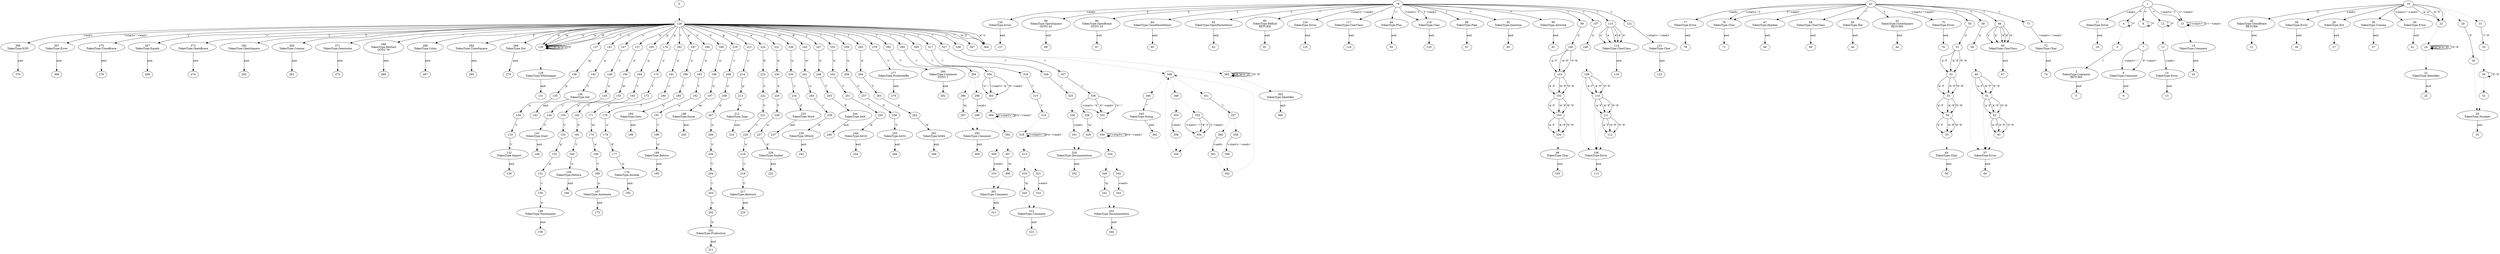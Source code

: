 digraph NFA {
    "369" [label="369\nTokenType.EOD"]
    "367" [label="367\nTokenType.Error"]
    "345" [label="345\nTokenType.String"]
    "324" [label="324\nTokenType.Documentation"]
    "312" [label="312\nTokenType.Comment"]
    "277" [label="277\nTokenType.ProducedBy"]
    "275" [label="275\nTokenType.CloseBrace"]
    "267" [label="267\nTokenType.Equals"]
    "261" [label="261\nTokenType.Int64"]
    "255" [label="255\nTokenType.Int32"]
    "249" [label="249\nTokenType.Int16"]
    "244" [label="244\nTokenType.Int8"]
    "238" [label="238\nTokenType.DWord"]
    "233" [label="233\nTokenType.Word"]
    "217" [label="217\nTokenType.Abstract"]
    "212" [label="212\nTokenType.Type"]
    "201" [label="201\nTokenType.Production"]
    "184" [label="184\nTokenType.Goto"]
    "273" [label="273\nTokenType.OpenBrace"]
    "176" [label="176\nTokenType.Include"]
    "149" [label="149\nTokenType.Namespace"]
    "126" [label="126\nTokenType.Error"]
    "121" [label="121\nTokenType.Char"]
    "106" [label="106\nTokenType.Error"]
    "98" [label="98\nTokenType.Char"]
    "282" [label="282\nTokenType.OpenSquare"]
    "88" [label="88\nTokenType.OpenSquare\nGOTO 42"]
    "280" [label="280\nTokenType.Comma"]
    "86" [label="86\nTokenType.OpenBrace\nGOTO 19"]
    "84" [label="84\nTokenType.CloseParenthesis"]
    "226" [label="226\nTokenType.Sealed"]
    "129" [label="129\nTokenType.Whitespace"]
    "82" [label="82\nTokenType.OpenParenthesis"]
    "80" [label="80\nTokenType.ReEnd\nRETURN"]
    "124" [label="124\nTokenType.Error"]
    "271" [label="271\nTokenType.Semicolon"]
    "77" [label="77\nTokenType.Error"]
    "159" [label="159\nTokenType.Pattern"]
    "65" [label="65\nTokenType.CharClass"]
    "301" [label="301\nTokenType.Comment"]
    "10" [label="10\nTokenType.Error"]
    "57" [label="57\nTokenType.Error"]
    "20" [label="20\nTokenType.CloseBrace\nRETURN"]
    "117" [label="117\nTokenType.CharClass"]
    "167" [label="167\nTokenType.Automata"]
    "70" [label="70\nTokenType.Char"]
    "288" [label="288\nTokenType.ReStart\nGOTO 79"]
    "94" [label="94\nTokenType.Plus"]
    "47" [label="47\nTokenType.Hyphen"]
    "132" [label="132\nTokenType.Import"]
    "38" [label="38\nTokenType.Error"]
    "22" [label="22\nTokenType.Identifier"]
    "119" [label="119\nTokenType.Char"]
    "363" [label="363\nTokenType.Identifier"]
    "72" [label="72\nTokenType.Char"]
    "143" [label="143\nTokenType.Start"]
    "290" [label="290\nTokenType.Comment\nGOTO 1"]
    "96" [label="96\nTokenType.Pipe"]
    "293" [label="293\nTokenType.Comment"]
    "196" [label="196\nTokenType.Enum"]
    "2" [label="2\nTokenType.Comment\nRETURN"]
    "49" [label="49\nTokenType.Char"]
    "26" [label="26\nTokenType.Dot"]
    "68" [label="68\nTokenType.CharClass"]
    "333" [label="333\nTokenType.Documentation"]
    "139" [label="139\nTokenType.Set"]
    "286" [label="286\nTokenType.Colon"]
    "189" [label="189\nTokenType.Return"]
    "92" [label="92\nTokenType.Question"]
    "45" [label="45\nTokenType.Hat"]
    "284" [label="284\nTokenType.CloseSquare"]
    "90" [label="90\nTokenType.Asterisk"]
    "43" [label="43\nTokenType.CloseSquare\nRETURN"]
    "17" [label="17\nTokenType.Error"]
    "114" [label="114\nTokenType.CharClass"]
    "36" [label="36\nTokenType.Comma"]
    "14" [label="14\nTokenType.Comment"]
    "28" [label="28\nTokenType.Number"]
    "269" [label="269\nTokenType.Dot"]
    "75" [label="75\nTokenType.Error"]
    "6" [label="6\nTokenType.Comment"]
    "40" [label="40\nTokenType.Error"]
    "1"->"4" [label="'*'"]
    "4"->"4" [label="'*'"]
    "4"->"3" [style=dotted]
    "3"->"2" [label="'/'"]
    "2"->"5" [label="exit"]
    "1"->"8" [label="'*'"]
    "8"->"8" [label="'*'"]
    "8"->"7" [style=dotted]
    "7"->"6" [label="'<start>'-'.'"]
    "7"->"6" [label="'0'-'<end>'"]
    "6"->"9" [label="exit"]
    "1"->"12" [label="'*'"]
    "12"->"12" [label="'*'"]
    "12"->"11" [style=dotted]
    "11"->"10" [label="<eod>"]
    "10"->"13" [label="exit"]
    "1"->"15" [label="'<start>'-')'"]
    "1"->"15" [label="'+'-'<end>'"]
    "15"->"15" [label="'<start>'-')'"]
    "15"->"15" [label="'+'-'<end>'"]
    "15"->"14" [style=dotted]
    "14"->"16" [label="exit"]
    "1"->"17" [label="<eod>"]
    "17"->"18" [label="exit"]
    "19"->"20" [label="'}'"]
    "20"->"21" [label="exit"]
    "19"->"23" [label="'a'-'z'"]
    "19"->"23" [label="'A'-'Z'"]
    "19"->"23" [label="'_'"]
    "23"->"24" [style=dotted]
    "24"->"24" [label="'a'-'z'"]
    "24"->"24" [label="'A'-'Z'"]
    "24"->"24" [label="'_'"]
    "24"->"24" [label="'0'-'9'"]
    "24"->"22" [style=dotted]
    "22"->"25" [label="exit"]
    "19"->"26" [label="'.'"]
    "26"->"27" [label="exit"]
    "19"->"29" [style=dotted]
    "19"->"31" [style=dotted]
    "30"->"28" [style=dotted]
    "32"->"28" [style=dotted]
    "29"->"30" [label="'0'"]
    "31"->"33" [label="'1'-'9'"]
    "33"->"34" [style=dotted]
    "34"->"34" [label="'0'-'9'"]
    "34"->"32" [style=dotted]
    "28"->"35" [label="exit"]
    "19"->"36" [label="','"]
    "36"->"37" [label="exit"]
    "19"->"38" [label="<eod>"]
    "38"->"39" [label="exit"]
    "19"->"40" [label="'<start>'-'<end>'"]
    "40"->"41" [label="exit"]
    "42"->"43" [label="']'"]
    "43"->"44" [label="exit"]
    "42"->"45" [label="'^'"]
    "45"->"46" [label="exit"]
    "42"->"47" [label="'-'"]
    "47"->"48" [label="exit"]
    "42"->"50" [label="'\\'"]
    "50"->"51" [label="'x'"]
    "51"->"52" [label="'a'-'f'"]
    "51"->"52" [label="'A'-'F'"]
    "51"->"52" [label="'0'-'9'"]
    "52"->"53" [label="'a'-'f'"]
    "52"->"53" [label="'A'-'F'"]
    "52"->"53" [label="'0'-'9'"]
    "53"->"54" [label="'a'-'f'"]
    "53"->"54" [label="'A'-'F'"]
    "53"->"54" [label="'0'-'9'"]
    "54"->"55" [label="'a'-'f'"]
    "54"->"55" [label="'A'-'F'"]
    "54"->"55" [label="'0'-'9'"]
    "55"->"49" [style=dotted]
    "49"->"56" [label="exit"]
    "42"->"58" [label="'\\'"]
    "58"->"59" [label="'x'"]
    "59"->"60" [style=dotted]
    "60"->"57" [style=dotted]
    "60"->"61" [label="'a'-'f'"]
    "60"->"61" [label="'A'-'F'"]
    "60"->"61" [label="'0'-'9'"]
    "61"->"57" [style=dotted]
    "61"->"62" [label="'a'-'f'"]
    "61"->"62" [label="'A'-'F'"]
    "61"->"62" [label="'0'-'9'"]
    "62"->"57" [style=dotted]
    "62"->"63" [label="'a'-'f'"]
    "62"->"63" [label="'A'-'F'"]
    "62"->"63" [label="'0'-'9'"]
    "63"->"57" [style=dotted]
    "57"->"64" [label="exit"]
    "42"->"66" [label="'\\'"]
    "66"->"65" [label="'s'"]
    "66"->"65" [label="'a'"]
    "66"->"65" [label="'A'"]
    "66"->"65" [label="'d'"]
    "66"->"65" [label="'e'"]
    "65"->"67" [label="exit"]
    "42"->"68" [label="'.'"]
    "68"->"69" [label="exit"]
    "42"->"70" [label="'<start>'-'['"]
    "42"->"70" [label="']'-'<end>'"]
    "70"->"71" [label="exit"]
    "42"->"73" [label="'\\'"]
    "73"->"72" [label="'<start>'-'<end>'"]
    "72"->"74" [label="exit"]
    "42"->"75" [label="'<start>'-'<end>'"]
    "75"->"76" [label="exit"]
    "42"->"77" [label="<eod>"]
    "77"->"78" [label="exit"]
    "79"->"80" [label="'''"]
    "80"->"81" [label="exit"]
    "79"->"82" [label="'('"]
    "82"->"83" [label="exit"]
    "79"->"84" [label="')'"]
    "84"->"85" [label="exit"]
    "79"->"86" [label="'{'"]
    "86"->"87" [label="exit"]
    "79"->"88" [label="'['"]
    "88"->"89" [label="exit"]
    "79"->"90" [label="'*'"]
    "90"->"91" [label="exit"]
    "79"->"92" [label="'?'"]
    "92"->"93" [label="exit"]
    "79"->"94" [label="'+'"]
    "94"->"95" [label="exit"]
    "79"->"96" [label="'|'"]
    "96"->"97" [label="exit"]
    "79"->"99" [label="'\\'"]
    "99"->"100" [label="'x'"]
    "100"->"101" [label="'a'-'f'"]
    "100"->"101" [label="'A'-'F'"]
    "100"->"101" [label="'0'-'9'"]
    "101"->"102" [label="'a'-'f'"]
    "101"->"102" [label="'A'-'F'"]
    "101"->"102" [label="'0'-'9'"]
    "102"->"103" [label="'a'-'f'"]
    "102"->"103" [label="'A'-'F'"]
    "102"->"103" [label="'0'-'9'"]
    "103"->"104" [label="'a'-'f'"]
    "103"->"104" [label="'A'-'F'"]
    "103"->"104" [label="'0'-'9'"]
    "104"->"98" [style=dotted]
    "98"->"105" [label="exit"]
    "79"->"107" [label="'\\'"]
    "107"->"108" [label="'x'"]
    "108"->"109" [style=dotted]
    "109"->"106" [style=dotted]
    "109"->"110" [label="'a'-'f'"]
    "109"->"110" [label="'A'-'F'"]
    "109"->"110" [label="'0'-'9'"]
    "110"->"106" [style=dotted]
    "110"->"111" [label="'a'-'f'"]
    "110"->"111" [label="'A'-'F'"]
    "110"->"111" [label="'0'-'9'"]
    "111"->"106" [style=dotted]
    "111"->"112" [label="'a'-'f'"]
    "111"->"112" [label="'A'-'F'"]
    "111"->"112" [label="'0'-'9'"]
    "112"->"106" [style=dotted]
    "106"->"113" [label="exit"]
    "79"->"115" [label="'\\'"]
    "115"->"114" [label="'s'"]
    "115"->"114" [label="'a'"]
    "115"->"114" [label="'A'"]
    "115"->"114" [label="'d'"]
    "115"->"114" [label="'e'"]
    "114"->"116" [label="exit"]
    "79"->"117" [label="'.'"]
    "117"->"118" [label="exit"]
    "79"->"119" [label="'<start>'-'['"]
    "79"->"119" [label="']'-'<end>'"]
    "119"->"120" [label="exit"]
    "79"->"122" [label="'\\'"]
    "122"->"121" [label="'<start>'-'<end>'"]
    "121"->"123" [label="exit"]
    "79"->"124" [label="'<start>'-'<end>'"]
    "124"->"125" [label="exit"]
    "79"->"126" [label="<eod>"]
    "126"->"127" [label="exit"]
    "128"->"130" [label="' '"]
    "128"->"130" [label="'\\t'"]
    "128"->"130" [label="'\\n'"]
    "128"->"130" [label="'\\r'"]
    "128"->"130" [label="'\\v'"]
    "128"->"130" [label="'\\f'"]
    "130"->"130" [label="' '"]
    "130"->"130" [label="'\\t'"]
    "130"->"130" [label="'\\n'"]
    "130"->"130" [label="'\\r'"]
    "130"->"130" [label="'\\v'"]
    "130"->"130" [label="'\\f'"]
    "130"->"129" [style=dotted]
    "129"->"131" [label="exit"]
    "128"->"137" [label="'i'"]
    "137"->"136" [label="'m'"]
    "136"->"135" [label="'p'"]
    "135"->"134" [label="'o'"]
    "134"->"133" [label="'r'"]
    "133"->"132" [label="'t'"]
    "132"->"138" [label="exit"]
    "128"->"141" [label="'s'"]
    "141"->"140" [label="'e'"]
    "140"->"139" [label="'t'"]
    "139"->"142" [label="exit"]
    "128"->"147" [label="'s'"]
    "147"->"146" [label="'t'"]
    "146"->"145" [label="'a'"]
    "145"->"144" [label="'r'"]
    "144"->"143" [label="'t'"]
    "143"->"148" [label="exit"]
    "128"->"157" [label="'n'"]
    "157"->"156" [label="'a'"]
    "156"->"155" [label="'m'"]
    "155"->"154" [label="'e'"]
    "154"->"153" [label="'s'"]
    "153"->"152" [label="'p'"]
    "152"->"151" [label="'a'"]
    "151"->"150" [label="'c'"]
    "150"->"149" [label="'e'"]
    "149"->"158" [label="exit"]
    "128"->"165" [label="'p'"]
    "165"->"164" [label="'a'"]
    "164"->"163" [label="'t'"]
    "163"->"162" [label="'t'"]
    "162"->"161" [label="'e'"]
    "161"->"160" [label="'r'"]
    "160"->"159" [label="'n'"]
    "159"->"166" [label="exit"]
    "128"->"174" [label="'a'"]
    "174"->"173" [label="'u'"]
    "173"->"172" [label="'t'"]
    "172"->"171" [label="'o'"]
    "171"->"170" [label="'m'"]
    "170"->"169" [label="'a'"]
    "169"->"168" [label="'t'"]
    "168"->"167" [label="'a'"]
    "167"->"175" [label="exit"]
    "128"->"182" [label="'i'"]
    "182"->"181" [label="'n'"]
    "181"->"180" [label="'c'"]
    "180"->"179" [label="'l'"]
    "179"->"178" [label="'u'"]
    "178"->"177" [label="'d'"]
    "177"->"176" [label="'e'"]
    "176"->"183" [label="exit"]
    "128"->"187" [label="'g'"]
    "187"->"186" [label="'o'"]
    "186"->"185" [label="'t'"]
    "185"->"184" [label="'o'"]
    "184"->"188" [label="exit"]
    "128"->"194" [label="'r'"]
    "194"->"193" [label="'e'"]
    "193"->"192" [label="'t'"]
    "192"->"191" [label="'u'"]
    "191"->"190" [label="'r'"]
    "190"->"189" [label="'n'"]
    "189"->"195" [label="exit"]
    "128"->"199" [label="'e'"]
    "199"->"198" [label="'n'"]
    "198"->"197" [label="'u'"]
    "197"->"196" [label="'m'"]
    "196"->"200" [label="exit"]
    "128"->"210" [label="'p'"]
    "210"->"209" [label="'r'"]
    "209"->"208" [label="'o'"]
    "208"->"207" [label="'d'"]
    "207"->"206" [label="'u'"]
    "206"->"205" [label="'c'"]
    "205"->"204" [label="'t'"]
    "204"->"203" [label="'i'"]
    "203"->"202" [label="'o'"]
    "202"->"201" [label="'n'"]
    "201"->"211" [label="exit"]
    "128"->"215" [label="'t'"]
    "215"->"214" [label="'y'"]
    "214"->"213" [label="'p'"]
    "213"->"212" [label="'e'"]
    "212"->"216" [label="exit"]
    "128"->"224" [label="'a'"]
    "224"->"223" [label="'b'"]
    "223"->"222" [label="'s'"]
    "222"->"221" [label="'t'"]
    "221"->"220" [label="'r'"]
    "220"->"219" [label="'a'"]
    "219"->"218" [label="'c'"]
    "218"->"217" [label="'t'"]
    "217"->"225" [label="exit"]
    "128"->"231" [label="'s'"]
    "231"->"230" [label="'e'"]
    "230"->"229" [label="'a'"]
    "229"->"228" [label="'l'"]
    "228"->"227" [label="'e'"]
    "227"->"226" [label="'d'"]
    "226"->"232" [label="exit"]
    "128"->"236" [label="'w'"]
    "236"->"235" [label="'o'"]
    "235"->"234" [label="'r'"]
    "234"->"233" [label="'d'"]
    "233"->"237" [label="exit"]
    "128"->"242" [label="'d'"]
    "242"->"241" [label="'w'"]
    "241"->"240" [label="'o'"]
    "240"->"239" [label="'r'"]
    "239"->"238" [label="'d'"]
    "238"->"243" [label="exit"]
    "128"->"247" [label="'i'"]
    "247"->"246" [label="'n'"]
    "246"->"245" [label="'t'"]
    "245"->"244" [label="'8'"]
    "244"->"248" [label="exit"]
    "128"->"253" [label="'i'"]
    "253"->"252" [label="'n'"]
    "252"->"251" [label="'t'"]
    "251"->"250" [label="'1'"]
    "250"->"249" [label="'6'"]
    "249"->"254" [label="exit"]
    "128"->"259" [label="'i'"]
    "259"->"258" [label="'n'"]
    "258"->"257" [label="'t'"]
    "257"->"256" [label="'3'"]
    "256"->"255" [label="'2'"]
    "255"->"260" [label="exit"]
    "128"->"265" [label="'i'"]
    "265"->"264" [label="'n'"]
    "264"->"263" [label="'t'"]
    "263"->"262" [label="'6'"]
    "262"->"261" [label="'4'"]
    "261"->"266" [label="exit"]
    "128"->"267" [label="'='"]
    "267"->"268" [label="exit"]
    "128"->"269" [label="'.'"]
    "269"->"270" [label="exit"]
    "128"->"271" [label="';'"]
    "271"->"272" [label="exit"]
    "128"->"273" [label="'{'"]
    "273"->"274" [label="exit"]
    "128"->"275" [label="'}'"]
    "275"->"276" [label="exit"]
    "128"->"278" [label="'-'"]
    "278"->"277" [label="'>'"]
    "277"->"279" [label="exit"]
    "128"->"280" [label="','"]
    "280"->"281" [label="exit"]
    "128"->"282" [label="'['"]
    "282"->"283" [label="exit"]
    "128"->"284" [label="']'"]
    "284"->"285" [label="exit"]
    "128"->"286" [label="':'"]
    "286"->"287" [label="exit"]
    "128"->"288" [label="'''"]
    "288"->"289" [label="exit"]
    "128"->"291" [label="'/'"]
    "291"->"290" [label="'*'"]
    "290"->"292" [label="exit"]
    "128"->"295" [label="'/'"]
    "295"->"294" [label="'/'"]
    "294"->"296" [style=dotted]
    "294"->"298" [style=dotted]
    "297"->"293" [style=dotted]
    "299"->"293" [style=dotted]
    "296"->"297" [label="'\\n'"]
    "298"->"299" [label="<eod>"]
    "293"->"300" [label="exit"]
    "128"->"305" [label="'/'"]
    "305"->"304" [label="'/'"]
    "304"->"303" [label="'<start>'-'\\t'"]
    "304"->"303" [label="'0'-'<end>'"]
    "304"->"303" [label="'\\v'-'.'"]
    "303"->"306" [style=dotted]
    "306"->"306" [label="'<start>'-'\\t'"]
    "306"->"306" [label="'\\v'-'<end>'"]
    "306"->"302" [style=dotted]
    "302"->"307" [style=dotted]
    "302"->"309" [style=dotted]
    "308"->"301" [style=dotted]
    "310"->"301" [style=dotted]
    "307"->"308" [label="'\\n'"]
    "309"->"310" [label="<eod>"]
    "301"->"311" [label="exit"]
    "128"->"317" [label="'/'"]
    "317"->"316" [label="'/'"]
    "316"->"315" [label="'/'"]
    "315"->"314" [label="'/'"]
    "314"->"318" [style=dotted]
    "318"->"318" [label="'<start>'-'\\t'"]
    "318"->"318" [label="'\\v'-'<end>'"]
    "318"->"313" [style=dotted]
    "313"->"319" [style=dotted]
    "313"->"321" [style=dotted]
    "320"->"312" [style=dotted]
    "322"->"312" [style=dotted]
    "319"->"320" [label="'\\n'"]
    "321"->"322" [label="<eod>"]
    "312"->"323" [label="exit"]
    "128"->"327" [label="'/'"]
    "327"->"326" [label="'/'"]
    "326"->"325" [label="'/'"]
    "325"->"328" [style=dotted]
    "325"->"330" [style=dotted]
    "329"->"324" [style=dotted]
    "331"->"324" [style=dotted]
    "328"->"329" [label="'\\n'"]
    "330"->"331" [label="<eod>"]
    "324"->"332" [label="exit"]
    "128"->"338" [label="'/'"]
    "338"->"337" [label="'/'"]
    "337"->"336" [label="'/'"]
    "336"->"335" [label="'<start>'-'\\t'"]
    "336"->"335" [label="'0'-'<end>'"]
    "336"->"335" [label="'\\v'-'.'"]
    "335"->"339" [style=dotted]
    "339"->"339" [label="'<start>'-'\\t'"]
    "339"->"339" [label="'\\v'-'<end>'"]
    "339"->"334" [style=dotted]
    "334"->"340" [style=dotted]
    "334"->"342" [style=dotted]
    "341"->"333" [style=dotted]
    "343"->"333" [style=dotted]
    "340"->"341" [label="'\\n'"]
    "342"->"343" [label="<eod>"]
    "333"->"344" [label="exit"]
    "128"->"347" [label="'\"'"]
    "347"->"348" [style=dotted]
    "348"->"349" [style=dotted]
    "348"->"351" [style=dotted]
    "350"->"348" [style=dotted]
    "352"->"348" [style=dotted]
    "349"->"353" [style=dotted]
    "349"->"355" [style=dotted]
    "354"->"350" [style=dotted]
    "356"->"350" [style=dotted]
    "353"->"354" [label="'<start>'-'!'"]
    "353"->"354" [label="'#'-'['"]
    "353"->"354" [label="']'-'<end>'"]
    "355"->"356" [label="<eod>"]
    "351"->"357" [label="'\\'"]
    "357"->"358" [style=dotted]
    "357"->"360" [style=dotted]
    "359"->"352" [style=dotted]
    "361"->"352" [style=dotted]
    "358"->"359" [label="'<start>'-'<end>'"]
    "360"->"361" [label="<eod>"]
    "348"->"346" [style=dotted]
    "346"->"345" [label="'\"'"]
    "345"->"362" [label="exit"]
    "128"->"364" [label="'a'-'z'"]
    "128"->"364" [label="'A'-'Z'"]
    "128"->"364" [label="'_'"]
    "364"->"365" [style=dotted]
    "365"->"365" [label="'a'-'z'"]
    "365"->"365" [label="'A'-'Z'"]
    "365"->"365" [label="'_'"]
    "365"->"365" [label="'0'-'9'"]
    "365"->"363" [style=dotted]
    "363"->"366" [label="exit"]
    "128"->"367" [label="'<start>'-'<end>'"]
    "367"->"368" [label="exit"]
    "128"->"369" [label="<eod>"]
    "369"->"370" [label="exit"]
    "0"->"128" [style=dotted]
}
